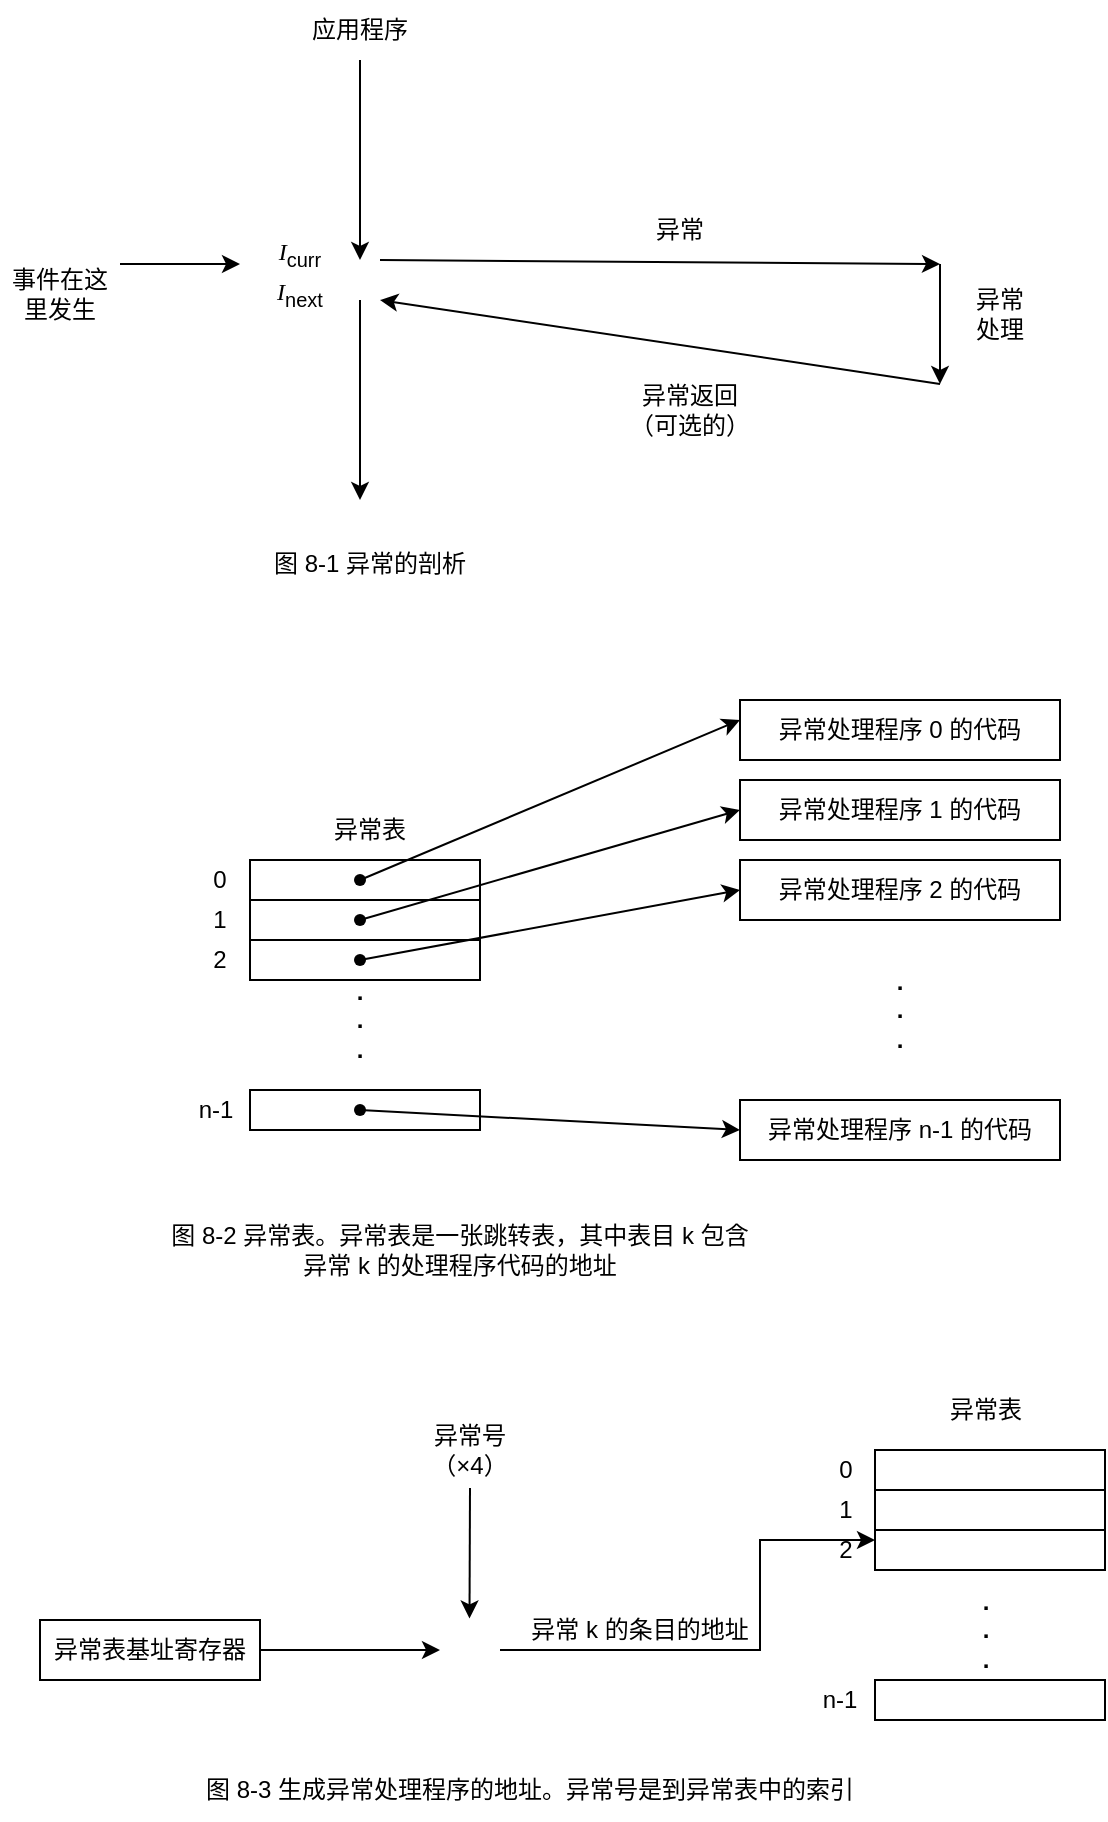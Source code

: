 <mxfile version="24.0.1" type="github">
  <diagram name="第 1 页" id="XFVcYhwaDkixJCFzh9bD">
    <mxGraphModel dx="1329" dy="726" grid="1" gridSize="10" guides="1" tooltips="1" connect="1" arrows="1" fold="1" page="1" pageScale="1" pageWidth="827" pageHeight="1169" math="0" shadow="0">
      <root>
        <mxCell id="0" />
        <mxCell id="1" parent="0" />
        <mxCell id="xiOpGG4odRyFYriXpunj-19" value="" style="group" vertex="1" connectable="0" parent="1">
          <mxGeometry x="10" y="20" width="530" height="292" as="geometry" />
        </mxCell>
        <mxCell id="xiOpGG4odRyFYriXpunj-1" value="" style="endArrow=classic;html=1;rounded=0;" edge="1" parent="xiOpGG4odRyFYriXpunj-19">
          <mxGeometry width="50" height="50" relative="1" as="geometry">
            <mxPoint x="180" y="30" as="sourcePoint" />
            <mxPoint x="180" y="130" as="targetPoint" />
          </mxGeometry>
        </mxCell>
        <mxCell id="xiOpGG4odRyFYriXpunj-2" value="" style="endArrow=classic;html=1;rounded=0;" edge="1" parent="xiOpGG4odRyFYriXpunj-19">
          <mxGeometry width="50" height="50" relative="1" as="geometry">
            <mxPoint x="180" y="150" as="sourcePoint" />
            <mxPoint x="180" y="250" as="targetPoint" />
          </mxGeometry>
        </mxCell>
        <mxCell id="xiOpGG4odRyFYriXpunj-3" value="" style="endArrow=classic;html=1;rounded=0;" edge="1" parent="xiOpGG4odRyFYriXpunj-19">
          <mxGeometry width="50" height="50" relative="1" as="geometry">
            <mxPoint x="190" y="130" as="sourcePoint" />
            <mxPoint x="470" y="132" as="targetPoint" />
          </mxGeometry>
        </mxCell>
        <mxCell id="xiOpGG4odRyFYriXpunj-4" value="" style="endArrow=classic;html=1;rounded=0;" edge="1" parent="xiOpGG4odRyFYriXpunj-19">
          <mxGeometry width="50" height="50" relative="1" as="geometry">
            <mxPoint x="470" y="132" as="sourcePoint" />
            <mxPoint x="470" y="192" as="targetPoint" />
          </mxGeometry>
        </mxCell>
        <mxCell id="xiOpGG4odRyFYriXpunj-5" value="" style="endArrow=classic;html=1;rounded=0;" edge="1" parent="xiOpGG4odRyFYriXpunj-19">
          <mxGeometry width="50" height="50" relative="1" as="geometry">
            <mxPoint x="470" y="192" as="sourcePoint" />
            <mxPoint x="190" y="150" as="targetPoint" />
          </mxGeometry>
        </mxCell>
        <mxCell id="xiOpGG4odRyFYriXpunj-6" value="应用程序" style="text;html=1;align=center;verticalAlign=middle;whiteSpace=wrap;rounded=0;" vertex="1" parent="xiOpGG4odRyFYriXpunj-19">
          <mxGeometry x="150" width="60" height="30" as="geometry" />
        </mxCell>
        <mxCell id="xiOpGG4odRyFYriXpunj-7" value="异常" style="text;html=1;align=center;verticalAlign=middle;whiteSpace=wrap;rounded=0;" vertex="1" parent="xiOpGG4odRyFYriXpunj-19">
          <mxGeometry x="310" y="100" width="60" height="30" as="geometry" />
        </mxCell>
        <mxCell id="xiOpGG4odRyFYriXpunj-8" value="异常&lt;div&gt;处理&lt;/div&gt;" style="text;html=1;align=center;verticalAlign=middle;whiteSpace=wrap;rounded=0;" vertex="1" parent="xiOpGG4odRyFYriXpunj-19">
          <mxGeometry x="470" y="142" width="60" height="30" as="geometry" />
        </mxCell>
        <mxCell id="xiOpGG4odRyFYriXpunj-9" value="异常返回（可选的）" style="text;html=1;align=center;verticalAlign=middle;whiteSpace=wrap;rounded=0;" vertex="1" parent="xiOpGG4odRyFYriXpunj-19">
          <mxGeometry x="310" y="190" width="70" height="30" as="geometry" />
        </mxCell>
        <mxCell id="xiOpGG4odRyFYriXpunj-10" value="事件在这里发生" style="text;html=1;align=center;verticalAlign=middle;whiteSpace=wrap;rounded=0;" vertex="1" parent="xiOpGG4odRyFYriXpunj-19">
          <mxGeometry y="132" width="60" height="30" as="geometry" />
        </mxCell>
        <mxCell id="xiOpGG4odRyFYriXpunj-11" value="" style="endArrow=classic;html=1;rounded=0;" edge="1" parent="xiOpGG4odRyFYriXpunj-19">
          <mxGeometry width="50" height="50" relative="1" as="geometry">
            <mxPoint x="60" y="132" as="sourcePoint" />
            <mxPoint x="120" y="132" as="targetPoint" />
          </mxGeometry>
        </mxCell>
        <mxCell id="xiOpGG4odRyFYriXpunj-12" value="&lt;i&gt;&lt;font face=&quot;Verdana&quot;&gt;I&lt;/font&gt;&lt;/i&gt;&lt;sub&gt;curr&lt;/sub&gt;" style="text;html=1;align=center;verticalAlign=middle;whiteSpace=wrap;rounded=0;" vertex="1" parent="xiOpGG4odRyFYriXpunj-19">
          <mxGeometry x="120" y="112" width="60" height="30" as="geometry" />
        </mxCell>
        <mxCell id="xiOpGG4odRyFYriXpunj-13" value="&lt;i&gt;&lt;font face=&quot;Verdana&quot;&gt;I&lt;/font&gt;&lt;/i&gt;&lt;sub&gt;next&lt;/sub&gt;" style="text;html=1;align=center;verticalAlign=middle;whiteSpace=wrap;rounded=0;" vertex="1" parent="xiOpGG4odRyFYriXpunj-19">
          <mxGeometry x="120" y="132" width="60" height="30" as="geometry" />
        </mxCell>
        <mxCell id="xiOpGG4odRyFYriXpunj-14" value="图 8-1 异常的剖析" style="text;html=1;align=center;verticalAlign=middle;whiteSpace=wrap;rounded=0;" vertex="1" parent="xiOpGG4odRyFYriXpunj-19">
          <mxGeometry x="40" y="272" width="290" height="20" as="geometry" />
        </mxCell>
        <mxCell id="xiOpGG4odRyFYriXpunj-43" value="" style="group" vertex="1" connectable="0" parent="1">
          <mxGeometry x="87.5" y="370" width="452.5" height="290" as="geometry" />
        </mxCell>
        <mxCell id="xiOpGG4odRyFYriXpunj-15" value="" style="rounded=0;whiteSpace=wrap;html=1;" vertex="1" parent="xiOpGG4odRyFYriXpunj-43">
          <mxGeometry x="47.5" y="80" width="115" height="20" as="geometry" />
        </mxCell>
        <mxCell id="xiOpGG4odRyFYriXpunj-16" value="" style="rounded=0;whiteSpace=wrap;html=1;" vertex="1" parent="xiOpGG4odRyFYriXpunj-43">
          <mxGeometry x="47.5" y="100" width="115" height="20" as="geometry" />
        </mxCell>
        <mxCell id="xiOpGG4odRyFYriXpunj-17" value="" style="rounded=0;whiteSpace=wrap;html=1;" vertex="1" parent="xiOpGG4odRyFYriXpunj-43">
          <mxGeometry x="47.5" y="120" width="115" height="20" as="geometry" />
        </mxCell>
        <mxCell id="xiOpGG4odRyFYriXpunj-18" value="" style="rounded=0;whiteSpace=wrap;html=1;" vertex="1" parent="xiOpGG4odRyFYriXpunj-43">
          <mxGeometry x="47.5" y="195" width="115" height="20" as="geometry" />
        </mxCell>
        <mxCell id="xiOpGG4odRyFYriXpunj-20" value="&lt;b&gt;.&lt;/b&gt;&lt;div&gt;&lt;b&gt;.&lt;/b&gt;&lt;/div&gt;&lt;div&gt;&lt;b&gt;.&lt;/b&gt;&lt;/div&gt;" style="text;html=1;align=center;verticalAlign=middle;whiteSpace=wrap;rounded=0;" vertex="1" parent="xiOpGG4odRyFYriXpunj-43">
          <mxGeometry x="72.5" y="145" width="60" height="30" as="geometry" />
        </mxCell>
        <mxCell id="xiOpGG4odRyFYriXpunj-21" value="异常表" style="text;html=1;align=center;verticalAlign=middle;whiteSpace=wrap;rounded=0;" vertex="1" parent="xiOpGG4odRyFYriXpunj-43">
          <mxGeometry x="77.5" y="50" width="60" height="30" as="geometry" />
        </mxCell>
        <mxCell id="xiOpGG4odRyFYriXpunj-22" value="0" style="text;html=1;align=center;verticalAlign=middle;whiteSpace=wrap;rounded=0;" vertex="1" parent="xiOpGG4odRyFYriXpunj-43">
          <mxGeometry x="2.5" y="75" width="60" height="30" as="geometry" />
        </mxCell>
        <mxCell id="xiOpGG4odRyFYriXpunj-23" value="1" style="text;html=1;align=center;verticalAlign=middle;whiteSpace=wrap;rounded=0;" vertex="1" parent="xiOpGG4odRyFYriXpunj-43">
          <mxGeometry x="2.5" y="95" width="60" height="30" as="geometry" />
        </mxCell>
        <mxCell id="xiOpGG4odRyFYriXpunj-24" value="2" style="text;html=1;align=center;verticalAlign=middle;whiteSpace=wrap;rounded=0;" vertex="1" parent="xiOpGG4odRyFYriXpunj-43">
          <mxGeometry x="2.5" y="115" width="60" height="30" as="geometry" />
        </mxCell>
        <mxCell id="xiOpGG4odRyFYriXpunj-25" value="n-1" style="text;html=1;align=center;verticalAlign=middle;whiteSpace=wrap;rounded=0;" vertex="1" parent="xiOpGG4odRyFYriXpunj-43">
          <mxGeometry y="190" width="60" height="30" as="geometry" />
        </mxCell>
        <mxCell id="xiOpGG4odRyFYriXpunj-26" value="" style="endArrow=classic;html=1;rounded=0;" edge="1" parent="xiOpGG4odRyFYriXpunj-43" source="xiOpGG4odRyFYriXpunj-35">
          <mxGeometry width="50" height="50" relative="1" as="geometry">
            <mxPoint x="102.5" y="90" as="sourcePoint" />
            <mxPoint x="292.5" y="10" as="targetPoint" />
          </mxGeometry>
        </mxCell>
        <mxCell id="xiOpGG4odRyFYriXpunj-27" value="异常处理程序 0 的代码" style="rounded=0;whiteSpace=wrap;html=1;" vertex="1" parent="xiOpGG4odRyFYriXpunj-43">
          <mxGeometry x="292.5" width="160" height="30" as="geometry" />
        </mxCell>
        <mxCell id="xiOpGG4odRyFYriXpunj-28" value="异常处理程序 2 的代码" style="rounded=0;whiteSpace=wrap;html=1;" vertex="1" parent="xiOpGG4odRyFYriXpunj-43">
          <mxGeometry x="292.5" y="80" width="160" height="30" as="geometry" />
        </mxCell>
        <mxCell id="xiOpGG4odRyFYriXpunj-29" value="异常处理程序 1 的代码" style="rounded=0;whiteSpace=wrap;html=1;" vertex="1" parent="xiOpGG4odRyFYriXpunj-43">
          <mxGeometry x="292.5" y="40" width="160" height="30" as="geometry" />
        </mxCell>
        <mxCell id="xiOpGG4odRyFYriXpunj-30" value="&lt;b&gt;.&lt;/b&gt;&lt;div&gt;&lt;b&gt;.&lt;/b&gt;&lt;/div&gt;&lt;div&gt;&lt;b&gt;.&lt;/b&gt;&lt;/div&gt;" style="text;html=1;align=center;verticalAlign=middle;whiteSpace=wrap;rounded=0;" vertex="1" parent="xiOpGG4odRyFYriXpunj-43">
          <mxGeometry x="342.5" y="140" width="60" height="30" as="geometry" />
        </mxCell>
        <mxCell id="xiOpGG4odRyFYriXpunj-31" value="异常处理程序 n-1 的代码" style="rounded=0;whiteSpace=wrap;html=1;" vertex="1" parent="xiOpGG4odRyFYriXpunj-43">
          <mxGeometry x="292.5" y="200" width="160" height="30" as="geometry" />
        </mxCell>
        <mxCell id="xiOpGG4odRyFYriXpunj-32" value="" style="endArrow=classic;html=1;rounded=0;entryX=0;entryY=0.5;entryDx=0;entryDy=0;" edge="1" parent="xiOpGG4odRyFYriXpunj-43" source="xiOpGG4odRyFYriXpunj-37" target="xiOpGG4odRyFYriXpunj-29">
          <mxGeometry width="50" height="50" relative="1" as="geometry">
            <mxPoint x="102.5" y="110" as="sourcePoint" />
            <mxPoint x="292.5" y="30" as="targetPoint" />
          </mxGeometry>
        </mxCell>
        <mxCell id="xiOpGG4odRyFYriXpunj-33" value="" style="endArrow=classic;html=1;rounded=0;entryX=0;entryY=0.5;entryDx=0;entryDy=0;" edge="1" parent="xiOpGG4odRyFYriXpunj-43" source="xiOpGG4odRyFYriXpunj-38" target="xiOpGG4odRyFYriXpunj-28">
          <mxGeometry width="50" height="50" relative="1" as="geometry">
            <mxPoint x="102.5" y="130" as="sourcePoint" />
            <mxPoint x="292.5" y="50" as="targetPoint" />
          </mxGeometry>
        </mxCell>
        <mxCell id="xiOpGG4odRyFYriXpunj-34" value="" style="endArrow=classic;html=1;rounded=0;entryX=0;entryY=0.5;entryDx=0;entryDy=0;" edge="1" parent="xiOpGG4odRyFYriXpunj-43" source="xiOpGG4odRyFYriXpunj-40" target="xiOpGG4odRyFYriXpunj-31">
          <mxGeometry width="50" height="50" relative="1" as="geometry">
            <mxPoint x="102.5" y="205" as="sourcePoint" />
            <mxPoint x="292.5" y="125" as="targetPoint" />
          </mxGeometry>
        </mxCell>
        <mxCell id="xiOpGG4odRyFYriXpunj-36" value="" style="endArrow=classic;html=1;rounded=0;" edge="1" parent="xiOpGG4odRyFYriXpunj-43" target="xiOpGG4odRyFYriXpunj-35">
          <mxGeometry width="50" height="50" relative="1" as="geometry">
            <mxPoint x="102.5" y="90" as="sourcePoint" />
            <mxPoint x="292.5" y="10" as="targetPoint" />
          </mxGeometry>
        </mxCell>
        <mxCell id="xiOpGG4odRyFYriXpunj-35" value="" style="shape=waypoint;sketch=0;fillStyle=solid;size=6;pointerEvents=1;points=[];fillColor=none;resizable=0;rotatable=0;perimeter=centerPerimeter;snapToPoint=1;" vertex="1" parent="xiOpGG4odRyFYriXpunj-43">
          <mxGeometry x="92.5" y="80" width="20" height="20" as="geometry" />
        </mxCell>
        <mxCell id="xiOpGG4odRyFYriXpunj-37" value="" style="shape=waypoint;sketch=0;fillStyle=solid;size=6;pointerEvents=1;points=[];fillColor=none;resizable=0;rotatable=0;perimeter=centerPerimeter;snapToPoint=1;" vertex="1" parent="xiOpGG4odRyFYriXpunj-43">
          <mxGeometry x="92.5" y="100" width="20" height="20" as="geometry" />
        </mxCell>
        <mxCell id="xiOpGG4odRyFYriXpunj-38" value="" style="shape=waypoint;sketch=0;fillStyle=solid;size=6;pointerEvents=1;points=[];fillColor=none;resizable=0;rotatable=0;perimeter=centerPerimeter;snapToPoint=1;" vertex="1" parent="xiOpGG4odRyFYriXpunj-43">
          <mxGeometry x="92.5" y="120" width="20" height="20" as="geometry" />
        </mxCell>
        <mxCell id="xiOpGG4odRyFYriXpunj-39" value="" style="endArrow=classic;html=1;rounded=0;entryDx=0;entryDy=0;" edge="1" parent="xiOpGG4odRyFYriXpunj-43" target="xiOpGG4odRyFYriXpunj-40">
          <mxGeometry width="50" height="50" relative="1" as="geometry">
            <mxPoint x="102.5" y="205" as="sourcePoint" />
            <mxPoint x="292.5" y="215" as="targetPoint" />
          </mxGeometry>
        </mxCell>
        <mxCell id="xiOpGG4odRyFYriXpunj-40" value="" style="shape=waypoint;sketch=0;fillStyle=solid;size=6;pointerEvents=1;points=[];fillColor=none;resizable=0;rotatable=0;perimeter=centerPerimeter;snapToPoint=1;" vertex="1" parent="xiOpGG4odRyFYriXpunj-43">
          <mxGeometry x="92.5" y="195" width="20" height="20" as="geometry" />
        </mxCell>
        <mxCell id="xiOpGG4odRyFYriXpunj-41" value="图 8-2 异常表。异常表是一张跳转表，其中表目 k 包含异常 k 的处理程序代码的地址" style="text;html=1;align=center;verticalAlign=middle;whiteSpace=wrap;rounded=0;" vertex="1" parent="xiOpGG4odRyFYriXpunj-43">
          <mxGeometry x="2.5" y="260" width="300" height="30" as="geometry" />
        </mxCell>
        <mxCell id="xiOpGG4odRyFYriXpunj-100" value="" style="group" vertex="1" connectable="0" parent="1">
          <mxGeometry x="30" y="710" width="532.5" height="220" as="geometry" />
        </mxCell>
        <mxCell id="xiOpGG4odRyFYriXpunj-95" value="" style="edgeStyle=orthogonalEdgeStyle;rounded=0;orthogonalLoop=1;jettySize=auto;html=1;" edge="1" parent="xiOpGG4odRyFYriXpunj-100" source="xiOpGG4odRyFYriXpunj-42">
          <mxGeometry relative="1" as="geometry">
            <mxPoint x="200" y="135" as="targetPoint" />
          </mxGeometry>
        </mxCell>
        <mxCell id="xiOpGG4odRyFYriXpunj-42" value="异常表基址寄存器" style="rounded=0;whiteSpace=wrap;html=1;" vertex="1" parent="xiOpGG4odRyFYriXpunj-100">
          <mxGeometry y="120" width="110" height="30" as="geometry" />
        </mxCell>
        <mxCell id="xiOpGG4odRyFYriXpunj-50" value="0" style="text;html=1;align=center;verticalAlign=middle;whiteSpace=wrap;rounded=0;" vertex="1" parent="xiOpGG4odRyFYriXpunj-100">
          <mxGeometry x="372.5" y="30" width="60" height="30" as="geometry" />
        </mxCell>
        <mxCell id="xiOpGG4odRyFYriXpunj-51" value="1" style="text;html=1;align=center;verticalAlign=middle;whiteSpace=wrap;rounded=0;" vertex="1" parent="xiOpGG4odRyFYriXpunj-100">
          <mxGeometry x="372.5" y="50" width="60" height="30" as="geometry" />
        </mxCell>
        <mxCell id="xiOpGG4odRyFYriXpunj-52" value="2" style="text;html=1;align=center;verticalAlign=middle;whiteSpace=wrap;rounded=0;" vertex="1" parent="xiOpGG4odRyFYriXpunj-100">
          <mxGeometry x="372.5" y="70" width="60" height="30" as="geometry" />
        </mxCell>
        <mxCell id="xiOpGG4odRyFYriXpunj-53" value="n-1" style="text;html=1;align=center;verticalAlign=middle;whiteSpace=wrap;rounded=0;" vertex="1" parent="xiOpGG4odRyFYriXpunj-100">
          <mxGeometry x="370" y="145" width="60" height="30" as="geometry" />
        </mxCell>
        <mxCell id="xiOpGG4odRyFYriXpunj-89" value="" style="endArrow=classic;html=1;rounded=0;curved=0;entryX=0;entryY=0.25;entryDx=0;entryDy=0;" edge="1" parent="xiOpGG4odRyFYriXpunj-100" target="xiOpGG4odRyFYriXpunj-47">
          <mxGeometry width="50" height="50" relative="1" as="geometry">
            <mxPoint x="230" y="135" as="sourcePoint" />
            <mxPoint x="360" y="80" as="targetPoint" />
            <Array as="points">
              <mxPoint x="360" y="135" />
              <mxPoint x="360" y="80" />
            </Array>
          </mxGeometry>
        </mxCell>
        <mxCell id="xiOpGG4odRyFYriXpunj-92" value="异常 k 的条目的地址" style="text;html=1;align=center;verticalAlign=middle;whiteSpace=wrap;rounded=0;" vertex="1" parent="xiOpGG4odRyFYriXpunj-100">
          <mxGeometry x="240" y="110" width="120" height="30" as="geometry" />
        </mxCell>
        <mxCell id="xiOpGG4odRyFYriXpunj-93" value="" style="shape=image;html=1;verticalAlign=top;verticalLabelPosition=bottom;labelBackgroundColor=#ffffff;imageAspect=0;aspect=fixed;image=https://cdn4.iconfinder.com/data/icons/evil-icons-user-interface/64/plus-128.png" vertex="1" parent="xiOpGG4odRyFYriXpunj-100">
          <mxGeometry x="195" y="115.25" width="39.5" height="39.5" as="geometry" />
        </mxCell>
        <mxCell id="xiOpGG4odRyFYriXpunj-96" value="" style="group" vertex="1" connectable="0" parent="xiOpGG4odRyFYriXpunj-100">
          <mxGeometry x="417.5" width="115" height="170" as="geometry" />
        </mxCell>
        <mxCell id="xiOpGG4odRyFYriXpunj-45" value="" style="rounded=0;whiteSpace=wrap;html=1;" vertex="1" parent="xiOpGG4odRyFYriXpunj-96">
          <mxGeometry y="35" width="115" height="20" as="geometry" />
        </mxCell>
        <mxCell id="xiOpGG4odRyFYriXpunj-46" value="" style="rounded=0;whiteSpace=wrap;html=1;" vertex="1" parent="xiOpGG4odRyFYriXpunj-96">
          <mxGeometry y="55" width="115" height="20" as="geometry" />
        </mxCell>
        <mxCell id="xiOpGG4odRyFYriXpunj-47" value="" style="rounded=0;whiteSpace=wrap;html=1;" vertex="1" parent="xiOpGG4odRyFYriXpunj-96">
          <mxGeometry y="75" width="115" height="20" as="geometry" />
        </mxCell>
        <mxCell id="xiOpGG4odRyFYriXpunj-48" value="" style="rounded=0;whiteSpace=wrap;html=1;" vertex="1" parent="xiOpGG4odRyFYriXpunj-96">
          <mxGeometry y="150" width="115" height="20" as="geometry" />
        </mxCell>
        <mxCell id="xiOpGG4odRyFYriXpunj-49" value="&lt;b&gt;.&lt;/b&gt;&lt;div&gt;&lt;b&gt;.&lt;/b&gt;&lt;/div&gt;&lt;div&gt;&lt;b&gt;.&lt;/b&gt;&lt;/div&gt;" style="text;html=1;align=center;verticalAlign=middle;whiteSpace=wrap;rounded=0;" vertex="1" parent="xiOpGG4odRyFYriXpunj-96">
          <mxGeometry x="25" y="110" width="60" height="30" as="geometry" />
        </mxCell>
        <mxCell id="xiOpGG4odRyFYriXpunj-54" value="" style="endArrow=classic;html=1;rounded=0;" edge="1" parent="xiOpGG4odRyFYriXpunj-96">
          <mxGeometry width="50" height="50" relative="1" as="geometry">
            <mxPoint x="55" y="45" as="sourcePoint" />
            <mxPoint x="55" y="45" as="targetPoint" />
          </mxGeometry>
        </mxCell>
        <mxCell id="xiOpGG4odRyFYriXpunj-58" value="" style="endArrow=classic;html=1;rounded=0;entryDx=0;entryDy=0;" edge="1" parent="xiOpGG4odRyFYriXpunj-96">
          <mxGeometry width="50" height="50" relative="1" as="geometry">
            <mxPoint x="55" y="160" as="sourcePoint" />
            <mxPoint x="55" y="160" as="targetPoint" />
          </mxGeometry>
        </mxCell>
        <mxCell id="xiOpGG4odRyFYriXpunj-87" value="异常表" style="text;html=1;align=center;verticalAlign=middle;whiteSpace=wrap;rounded=0;" vertex="1" parent="xiOpGG4odRyFYriXpunj-96">
          <mxGeometry x="25" width="60" height="30" as="geometry" />
        </mxCell>
        <mxCell id="xiOpGG4odRyFYriXpunj-97" value="" style="endArrow=classic;html=1;rounded=0;entryX=0.5;entryY=0;entryDx=0;entryDy=0;" edge="1" parent="xiOpGG4odRyFYriXpunj-100">
          <mxGeometry width="50" height="50" relative="1" as="geometry">
            <mxPoint x="215" y="54" as="sourcePoint" />
            <mxPoint x="214.75" y="119.25" as="targetPoint" />
          </mxGeometry>
        </mxCell>
        <mxCell id="xiOpGG4odRyFYriXpunj-98" value="异常号&lt;div&gt;（×4）&lt;/div&gt;" style="text;html=1;align=center;verticalAlign=middle;whiteSpace=wrap;rounded=0;" vertex="1" parent="xiOpGG4odRyFYriXpunj-100">
          <mxGeometry x="185" y="20" width="60" height="30" as="geometry" />
        </mxCell>
        <mxCell id="xiOpGG4odRyFYriXpunj-99" value="图 8-3 生成异常处理程序的地址。异常号是到异常表中的索引" style="text;html=1;align=center;verticalAlign=middle;whiteSpace=wrap;rounded=0;" vertex="1" parent="xiOpGG4odRyFYriXpunj-100">
          <mxGeometry x="80" y="190" width="330" height="30" as="geometry" />
        </mxCell>
      </root>
    </mxGraphModel>
  </diagram>
</mxfile>
